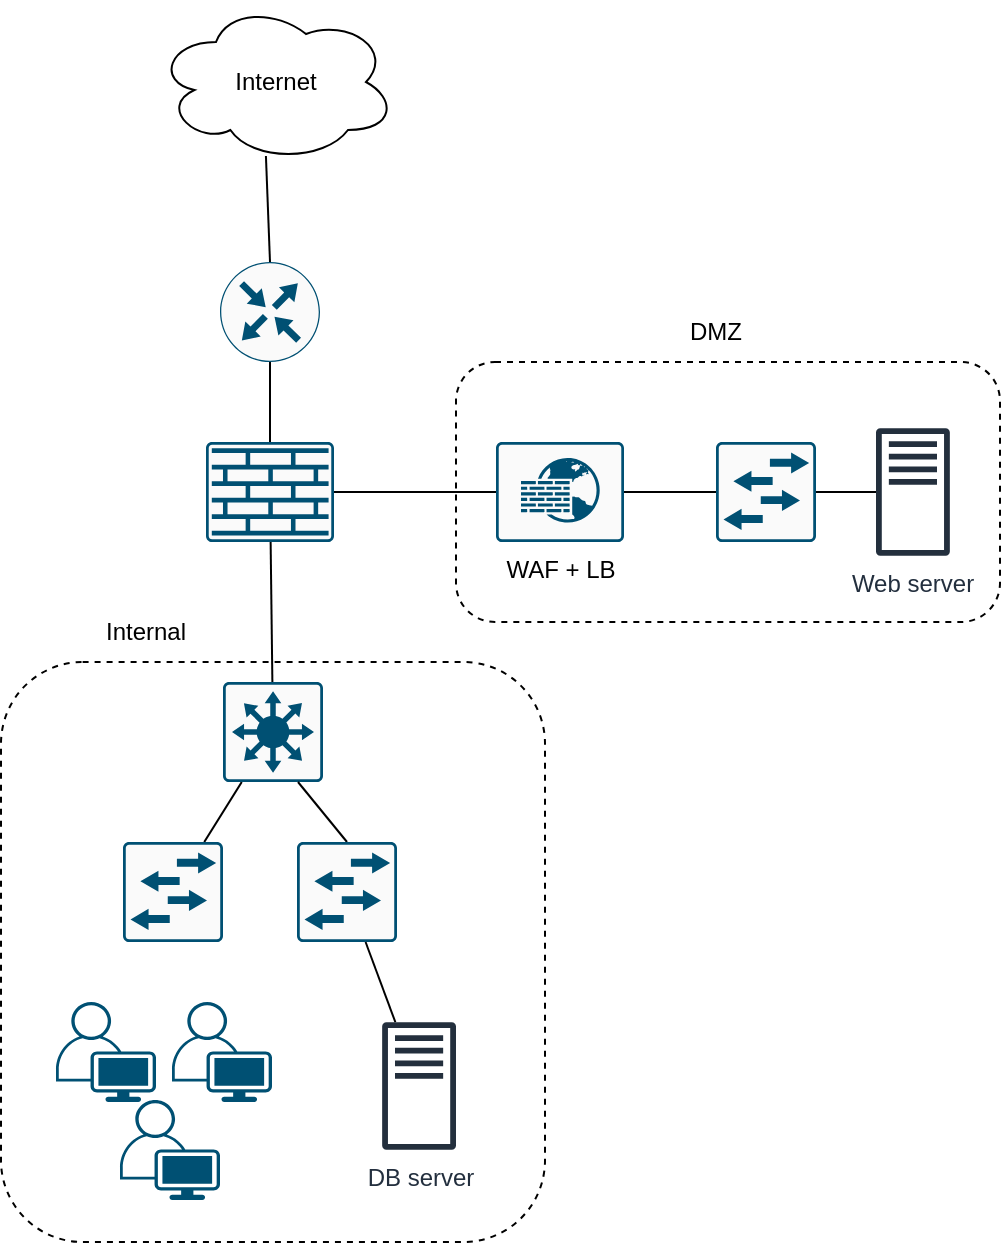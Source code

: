 <mxfile version="20.0.3" type="github">
  <diagram id="-3WGe7KVivjj5A41c-2o" name="Page-1">
    <mxGraphModel dx="946" dy="621" grid="1" gridSize="10" guides="1" tooltips="1" connect="1" arrows="1" fold="1" page="1" pageScale="1" pageWidth="850" pageHeight="1100" math="0" shadow="0">
      <root>
        <mxCell id="0" />
        <mxCell id="1" parent="0" />
        <mxCell id="-Ps9ubXhyfP8ZrQbrVdj-34" value="" style="rounded=1;whiteSpace=wrap;html=1;fillColor=none;dashed=1;" vertex="1" parent="1">
          <mxGeometry x="122.5" y="410" width="272" height="290" as="geometry" />
        </mxCell>
        <mxCell id="-Ps9ubXhyfP8ZrQbrVdj-24" value="" style="rounded=1;whiteSpace=wrap;html=1;fillColor=none;dashed=1;" vertex="1" parent="1">
          <mxGeometry x="350" y="260" width="272" height="130" as="geometry" />
        </mxCell>
        <mxCell id="-Ps9ubXhyfP8ZrQbrVdj-18" value="" style="edgeStyle=none;rounded=0;orthogonalLoop=1;jettySize=auto;html=1;endArrow=none;endFill=0;" edge="1" parent="1" source="-Ps9ubXhyfP8ZrQbrVdj-2" target="-Ps9ubXhyfP8ZrQbrVdj-3">
          <mxGeometry relative="1" as="geometry" />
        </mxCell>
        <mxCell id="-Ps9ubXhyfP8ZrQbrVdj-2" value="" style="sketch=0;points=[[0.015,0.015,0],[0.985,0.015,0],[0.985,0.985,0],[0.015,0.985,0],[0.25,0,0],[0.5,0,0],[0.75,0,0],[1,0.25,0],[1,0.5,0],[1,0.75,0],[0.75,1,0],[0.5,1,0],[0.25,1,0],[0,0.75,0],[0,0.5,0],[0,0.25,0]];verticalLabelPosition=bottom;html=1;verticalAlign=top;aspect=fixed;align=center;pointerEvents=1;shape=mxgraph.cisco19.rect;prIcon=firewall;fillColor=#FAFAFA;strokeColor=#005073;" vertex="1" parent="1">
          <mxGeometry x="225" y="300" width="64" height="50" as="geometry" />
        </mxCell>
        <mxCell id="-Ps9ubXhyfP8ZrQbrVdj-26" style="edgeStyle=none;rounded=0;orthogonalLoop=1;jettySize=auto;html=1;exitX=1;exitY=0.5;exitDx=0;exitDy=0;exitPerimeter=0;endArrow=none;endFill=0;" edge="1" parent="1" source="-Ps9ubXhyfP8ZrQbrVdj-3" target="-Ps9ubXhyfP8ZrQbrVdj-24">
          <mxGeometry relative="1" as="geometry" />
        </mxCell>
        <mxCell id="-Ps9ubXhyfP8ZrQbrVdj-3" value="WAF + LB" style="sketch=0;points=[[0.015,0.015,0],[0.985,0.015,0],[0.985,0.985,0],[0.015,0.985,0],[0.25,0,0],[0.5,0,0],[0.75,0,0],[1,0.25,0],[1,0.5,0],[1,0.75,0],[0.75,1,0],[0.5,1,0],[0.25,1,0],[0,0.75,0],[0,0.5,0],[0,0.25,0]];verticalLabelPosition=bottom;html=1;verticalAlign=top;aspect=fixed;align=center;pointerEvents=1;shape=mxgraph.cisco19.rect;prIcon=web_application_firewall;fillColor=#FAFAFA;strokeColor=#005073;" vertex="1" parent="1">
          <mxGeometry x="370" y="300" width="64" height="50" as="geometry" />
        </mxCell>
        <mxCell id="-Ps9ubXhyfP8ZrQbrVdj-9" value="" style="rounded=0;orthogonalLoop=1;jettySize=auto;html=1;endArrow=none;endFill=0;" edge="1" parent="1" source="-Ps9ubXhyfP8ZrQbrVdj-5" target="-Ps9ubXhyfP8ZrQbrVdj-7">
          <mxGeometry relative="1" as="geometry" />
        </mxCell>
        <mxCell id="-Ps9ubXhyfP8ZrQbrVdj-17" value="" style="edgeStyle=none;rounded=0;orthogonalLoop=1;jettySize=auto;html=1;endArrow=none;endFill=0;" edge="1" parent="1" source="-Ps9ubXhyfP8ZrQbrVdj-5" target="-Ps9ubXhyfP8ZrQbrVdj-2">
          <mxGeometry relative="1" as="geometry" />
        </mxCell>
        <mxCell id="-Ps9ubXhyfP8ZrQbrVdj-5" value="" style="sketch=0;points=[[0.015,0.015,0],[0.985,0.015,0],[0.985,0.985,0],[0.015,0.985,0],[0.25,0,0],[0.5,0,0],[0.75,0,0],[1,0.25,0],[1,0.5,0],[1,0.75,0],[0.75,1,0],[0.5,1,0],[0.25,1,0],[0,0.75,0],[0,0.5,0],[0,0.25,0]];verticalLabelPosition=bottom;html=1;verticalAlign=top;aspect=fixed;align=center;pointerEvents=1;shape=mxgraph.cisco19.rect;prIcon=l3_switch;fillColor=#FAFAFA;strokeColor=#005073;" vertex="1" parent="1">
          <mxGeometry x="233.5" y="420" width="50" height="50" as="geometry" />
        </mxCell>
        <mxCell id="-Ps9ubXhyfP8ZrQbrVdj-10" style="rounded=0;orthogonalLoop=1;jettySize=auto;html=1;exitX=0.5;exitY=0;exitDx=0;exitDy=0;exitPerimeter=0;entryX=0.75;entryY=1;entryDx=0;entryDy=0;entryPerimeter=0;endArrow=none;endFill=0;" edge="1" parent="1" source="-Ps9ubXhyfP8ZrQbrVdj-6" target="-Ps9ubXhyfP8ZrQbrVdj-5">
          <mxGeometry relative="1" as="geometry" />
        </mxCell>
        <mxCell id="-Ps9ubXhyfP8ZrQbrVdj-6" value="" style="sketch=0;points=[[0.015,0.015,0],[0.985,0.015,0],[0.985,0.985,0],[0.015,0.985,0],[0.25,0,0],[0.5,0,0],[0.75,0,0],[1,0.25,0],[1,0.5,0],[1,0.75,0],[0.75,1,0],[0.5,1,0],[0.25,1,0],[0,0.75,0],[0,0.5,0],[0,0.25,0]];verticalLabelPosition=bottom;html=1;verticalAlign=top;aspect=fixed;align=center;pointerEvents=1;shape=mxgraph.cisco19.rect;prIcon=l2_switch;fillColor=#FAFAFA;strokeColor=#005073;" vertex="1" parent="1">
          <mxGeometry x="270.5" y="500" width="50" height="50" as="geometry" />
        </mxCell>
        <mxCell id="-Ps9ubXhyfP8ZrQbrVdj-7" value="" style="sketch=0;points=[[0.015,0.015,0],[0.985,0.015,0],[0.985,0.985,0],[0.015,0.985,0],[0.25,0,0],[0.5,0,0],[0.75,0,0],[1,0.25,0],[1,0.5,0],[1,0.75,0],[0.75,1,0],[0.5,1,0],[0.25,1,0],[0,0.75,0],[0,0.5,0],[0,0.25,0]];verticalLabelPosition=bottom;html=1;verticalAlign=top;aspect=fixed;align=center;pointerEvents=1;shape=mxgraph.cisco19.rect;prIcon=l2_switch;fillColor=#FAFAFA;strokeColor=#005073;" vertex="1" parent="1">
          <mxGeometry x="183.5" y="500" width="50" height="50" as="geometry" />
        </mxCell>
        <mxCell id="-Ps9ubXhyfP8ZrQbrVdj-12" value="" style="points=[[0.35,0,0],[0.98,0.51,0],[1,0.71,0],[0.67,1,0],[0,0.795,0],[0,0.65,0]];verticalLabelPosition=bottom;sketch=0;html=1;verticalAlign=top;aspect=fixed;align=center;pointerEvents=1;shape=mxgraph.cisco19.user;fillColor=#005073;strokeColor=none;" vertex="1" parent="1">
          <mxGeometry x="150" y="580" width="50" height="50" as="geometry" />
        </mxCell>
        <mxCell id="-Ps9ubXhyfP8ZrQbrVdj-13" value="" style="points=[[0.35,0,0],[0.98,0.51,0],[1,0.71,0],[0.67,1,0],[0,0.795,0],[0,0.65,0]];verticalLabelPosition=bottom;sketch=0;html=1;verticalAlign=top;aspect=fixed;align=center;pointerEvents=1;shape=mxgraph.cisco19.user;fillColor=#005073;strokeColor=none;" vertex="1" parent="1">
          <mxGeometry x="208" y="580" width="50" height="50" as="geometry" />
        </mxCell>
        <mxCell id="-Ps9ubXhyfP8ZrQbrVdj-16" value="" style="points=[[0.35,0,0],[0.98,0.51,0],[1,0.71,0],[0.67,1,0],[0,0.795,0],[0,0.65,0]];verticalLabelPosition=bottom;sketch=0;html=1;verticalAlign=top;aspect=fixed;align=center;pointerEvents=1;shape=mxgraph.cisco19.user;fillColor=#005073;strokeColor=none;" vertex="1" parent="1">
          <mxGeometry x="182" y="629" width="50" height="50" as="geometry" />
        </mxCell>
        <mxCell id="-Ps9ubXhyfP8ZrQbrVdj-19" value="Internet" style="ellipse;shape=cloud;whiteSpace=wrap;html=1;" vertex="1" parent="1">
          <mxGeometry x="200" y="80" width="120" height="80" as="geometry" />
        </mxCell>
        <mxCell id="-Ps9ubXhyfP8ZrQbrVdj-22" style="edgeStyle=none;rounded=0;orthogonalLoop=1;jettySize=auto;html=1;exitX=0.5;exitY=0;exitDx=0;exitDy=0;exitPerimeter=0;entryX=0.458;entryY=0.963;entryDx=0;entryDy=0;entryPerimeter=0;endArrow=none;endFill=0;" edge="1" parent="1" source="-Ps9ubXhyfP8ZrQbrVdj-21" target="-Ps9ubXhyfP8ZrQbrVdj-19">
          <mxGeometry relative="1" as="geometry" />
        </mxCell>
        <mxCell id="-Ps9ubXhyfP8ZrQbrVdj-23" value="" style="edgeStyle=none;rounded=0;orthogonalLoop=1;jettySize=auto;html=1;endArrow=none;endFill=0;" edge="1" parent="1" source="-Ps9ubXhyfP8ZrQbrVdj-21" target="-Ps9ubXhyfP8ZrQbrVdj-2">
          <mxGeometry relative="1" as="geometry" />
        </mxCell>
        <mxCell id="-Ps9ubXhyfP8ZrQbrVdj-21" value="" style="sketch=0;points=[[0.5,0,0],[1,0.5,0],[0.5,1,0],[0,0.5,0],[0.145,0.145,0],[0.856,0.145,0],[0.855,0.856,0],[0.145,0.855,0]];verticalLabelPosition=bottom;html=1;verticalAlign=top;aspect=fixed;align=center;pointerEvents=1;shape=mxgraph.cisco19.rect;prIcon=router;fillColor=#FAFAFA;strokeColor=#005073;" vertex="1" parent="1">
          <mxGeometry x="232" y="210" width="50" height="50" as="geometry" />
        </mxCell>
        <mxCell id="-Ps9ubXhyfP8ZrQbrVdj-25" value="Web server" style="sketch=0;outlineConnect=0;fontColor=#232F3E;gradientColor=none;fillColor=#232F3D;strokeColor=none;dashed=0;verticalLabelPosition=bottom;verticalAlign=top;align=center;html=1;fontSize=12;fontStyle=0;aspect=fixed;pointerEvents=1;shape=mxgraph.aws4.traditional_server;" vertex="1" parent="1">
          <mxGeometry x="560" y="293" width="36.92" height="64" as="geometry" />
        </mxCell>
        <mxCell id="-Ps9ubXhyfP8ZrQbrVdj-29" value="" style="edgeStyle=none;rounded=0;orthogonalLoop=1;jettySize=auto;html=1;endArrow=none;endFill=0;" edge="1" parent="1" source="-Ps9ubXhyfP8ZrQbrVdj-28" target="-Ps9ubXhyfP8ZrQbrVdj-3">
          <mxGeometry relative="1" as="geometry" />
        </mxCell>
        <mxCell id="-Ps9ubXhyfP8ZrQbrVdj-30" value="" style="edgeStyle=none;rounded=0;orthogonalLoop=1;jettySize=auto;html=1;endArrow=none;endFill=0;" edge="1" parent="1" source="-Ps9ubXhyfP8ZrQbrVdj-28" target="-Ps9ubXhyfP8ZrQbrVdj-25">
          <mxGeometry relative="1" as="geometry" />
        </mxCell>
        <mxCell id="-Ps9ubXhyfP8ZrQbrVdj-28" value="" style="sketch=0;points=[[0.015,0.015,0],[0.985,0.015,0],[0.985,0.985,0],[0.015,0.985,0],[0.25,0,0],[0.5,0,0],[0.75,0,0],[1,0.25,0],[1,0.5,0],[1,0.75,0],[0.75,1,0],[0.5,1,0],[0.25,1,0],[0,0.75,0],[0,0.5,0],[0,0.25,0]];verticalLabelPosition=bottom;html=1;verticalAlign=top;aspect=fixed;align=center;pointerEvents=1;shape=mxgraph.cisco19.rect;prIcon=l2_switch;fillColor=#FAFAFA;strokeColor=#005073;" vertex="1" parent="1">
          <mxGeometry x="480" y="300" width="50" height="50" as="geometry" />
        </mxCell>
        <mxCell id="-Ps9ubXhyfP8ZrQbrVdj-32" value="" style="edgeStyle=none;rounded=0;orthogonalLoop=1;jettySize=auto;html=1;endArrow=none;endFill=0;" edge="1" parent="1" source="-Ps9ubXhyfP8ZrQbrVdj-31" target="-Ps9ubXhyfP8ZrQbrVdj-6">
          <mxGeometry relative="1" as="geometry" />
        </mxCell>
        <mxCell id="-Ps9ubXhyfP8ZrQbrVdj-31" value="DB server" style="sketch=0;outlineConnect=0;fontColor=#232F3E;gradientColor=none;fillColor=#232F3D;strokeColor=none;dashed=0;verticalLabelPosition=bottom;verticalAlign=top;align=center;html=1;fontSize=12;fontStyle=0;aspect=fixed;pointerEvents=1;shape=mxgraph.aws4.traditional_server;" vertex="1" parent="1">
          <mxGeometry x="313.08" y="590" width="36.92" height="64" as="geometry" />
        </mxCell>
        <mxCell id="-Ps9ubXhyfP8ZrQbrVdj-33" value="DMZ" style="text;html=1;strokeColor=none;fillColor=none;align=center;verticalAlign=middle;whiteSpace=wrap;rounded=0;dashed=1;" vertex="1" parent="1">
          <mxGeometry x="450" y="230" width="60" height="30" as="geometry" />
        </mxCell>
        <mxCell id="-Ps9ubXhyfP8ZrQbrVdj-35" value="Internal" style="text;html=1;strokeColor=none;fillColor=none;align=center;verticalAlign=middle;whiteSpace=wrap;rounded=0;dashed=1;" vertex="1" parent="1">
          <mxGeometry x="165" y="380" width="60" height="30" as="geometry" />
        </mxCell>
      </root>
    </mxGraphModel>
  </diagram>
</mxfile>
